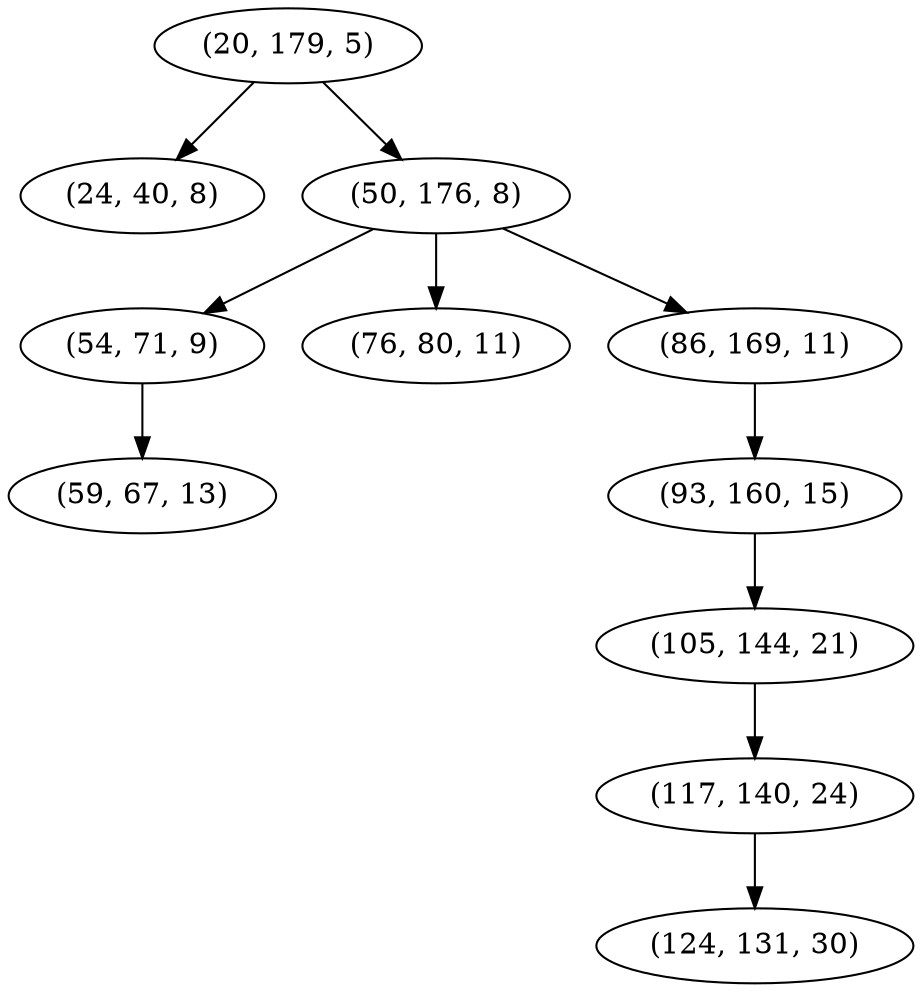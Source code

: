 digraph tree {
    "(20, 179, 5)";
    "(24, 40, 8)";
    "(50, 176, 8)";
    "(54, 71, 9)";
    "(59, 67, 13)";
    "(76, 80, 11)";
    "(86, 169, 11)";
    "(93, 160, 15)";
    "(105, 144, 21)";
    "(117, 140, 24)";
    "(124, 131, 30)";
    "(20, 179, 5)" -> "(24, 40, 8)";
    "(20, 179, 5)" -> "(50, 176, 8)";
    "(50, 176, 8)" -> "(54, 71, 9)";
    "(50, 176, 8)" -> "(76, 80, 11)";
    "(50, 176, 8)" -> "(86, 169, 11)";
    "(54, 71, 9)" -> "(59, 67, 13)";
    "(86, 169, 11)" -> "(93, 160, 15)";
    "(93, 160, 15)" -> "(105, 144, 21)";
    "(105, 144, 21)" -> "(117, 140, 24)";
    "(117, 140, 24)" -> "(124, 131, 30)";
}
